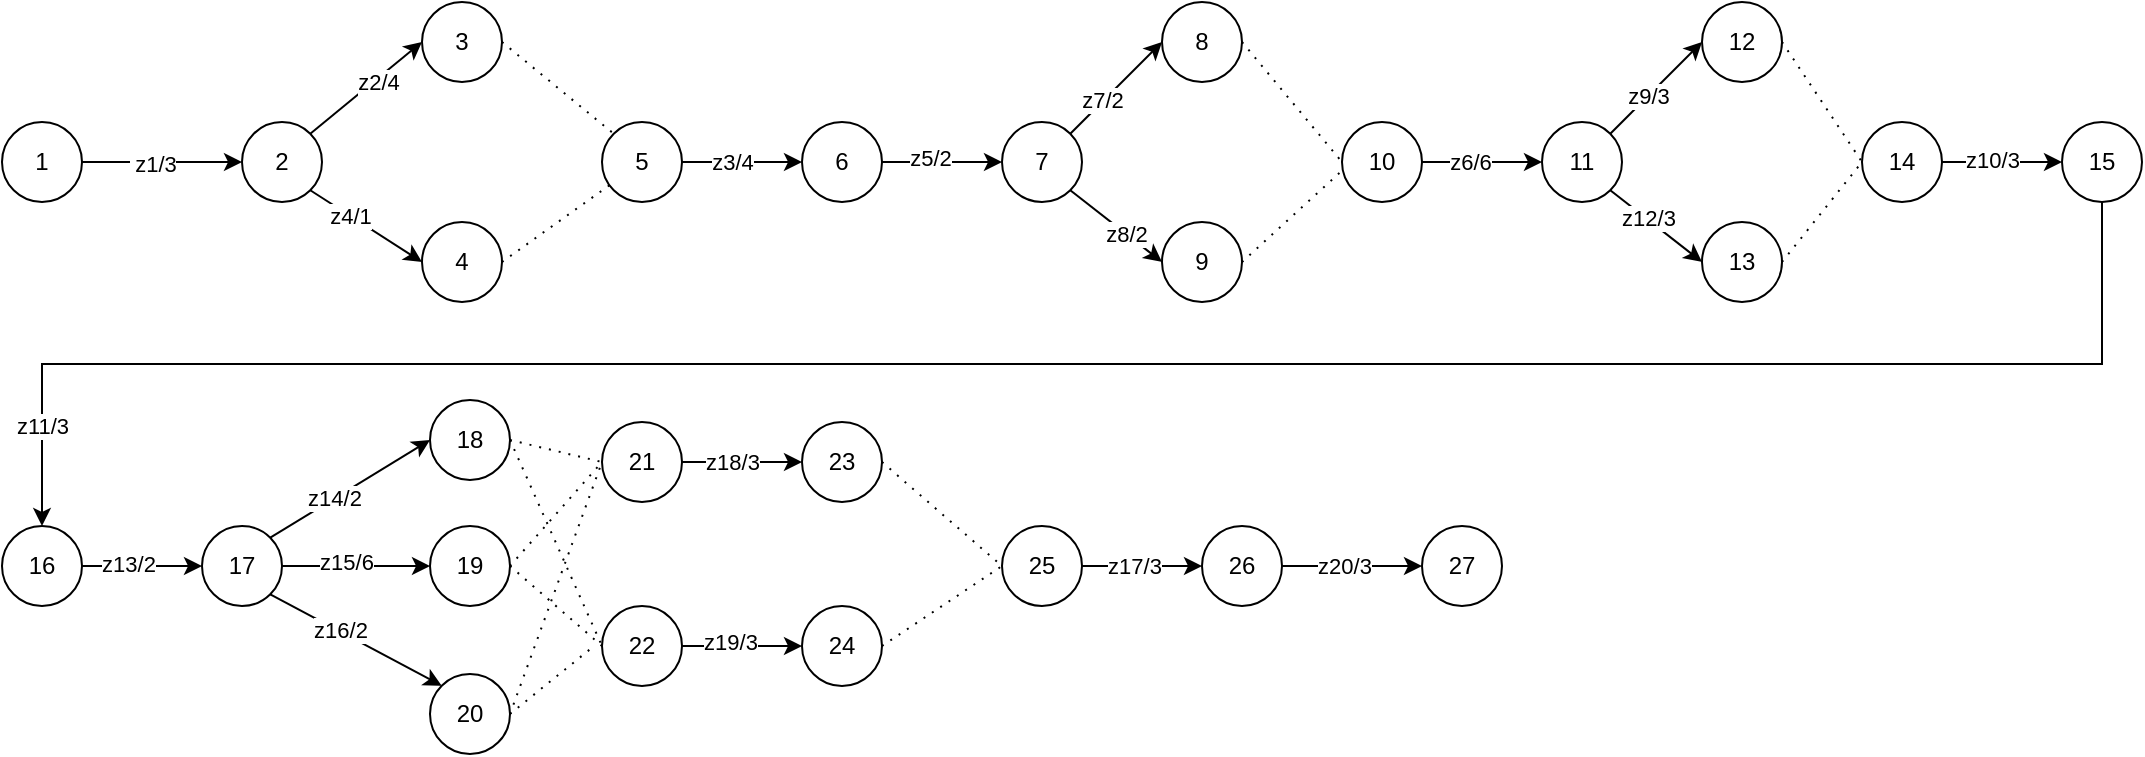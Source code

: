 <mxfile version="21.3.0">
  <diagram name="Page-1" id="YJUfnkwtlab8EU5dvwUo">
    <mxGraphModel dx="1554" dy="846" grid="1" gridSize="10" guides="1" tooltips="1" connect="1" arrows="1" fold="1" page="1" pageScale="1" pageWidth="827" pageHeight="1169" math="0" shadow="0">
      <root>
        <mxCell id="0" />
        <mxCell id="1" parent="0" />
        <mxCell id="fl1EmZzA1rh__hJR12n7-1" value="1" style="ellipse;whiteSpace=wrap;html=1;aspect=fixed;" vertex="1" parent="1">
          <mxGeometry x="180" y="340" width="40" height="40" as="geometry" />
        </mxCell>
        <mxCell id="fl1EmZzA1rh__hJR12n7-33" style="rounded=0;orthogonalLoop=1;jettySize=auto;html=1;exitX=1;exitY=0;exitDx=0;exitDy=0;entryX=0;entryY=0.5;entryDx=0;entryDy=0;" edge="1" parent="1" source="fl1EmZzA1rh__hJR12n7-2" target="fl1EmZzA1rh__hJR12n7-3">
          <mxGeometry relative="1" as="geometry" />
        </mxCell>
        <mxCell id="fl1EmZzA1rh__hJR12n7-68" value="z2/4" style="edgeLabel;html=1;align=center;verticalAlign=middle;resizable=0;points=[];" vertex="1" connectable="0" parent="fl1EmZzA1rh__hJR12n7-33">
          <mxGeometry x="0.171" y="-1" relative="1" as="geometry">
            <mxPoint as="offset" />
          </mxGeometry>
        </mxCell>
        <mxCell id="fl1EmZzA1rh__hJR12n7-35" style="rounded=0;orthogonalLoop=1;jettySize=auto;html=1;exitX=1;exitY=1;exitDx=0;exitDy=0;entryX=0;entryY=0.5;entryDx=0;entryDy=0;" edge="1" parent="1" source="fl1EmZzA1rh__hJR12n7-2" target="fl1EmZzA1rh__hJR12n7-4">
          <mxGeometry relative="1" as="geometry" />
        </mxCell>
        <mxCell id="fl1EmZzA1rh__hJR12n7-69" value="z4/1" style="edgeLabel;html=1;align=center;verticalAlign=middle;resizable=0;points=[];" vertex="1" connectable="0" parent="fl1EmZzA1rh__hJR12n7-35">
          <mxGeometry x="-0.285" relative="1" as="geometry">
            <mxPoint as="offset" />
          </mxGeometry>
        </mxCell>
        <mxCell id="fl1EmZzA1rh__hJR12n7-2" value="2" style="ellipse;whiteSpace=wrap;html=1;aspect=fixed;" vertex="1" parent="1">
          <mxGeometry x="300" y="340" width="40" height="40" as="geometry" />
        </mxCell>
        <mxCell id="fl1EmZzA1rh__hJR12n7-52" style="rounded=0;orthogonalLoop=1;jettySize=auto;html=1;exitX=1;exitY=0.5;exitDx=0;exitDy=0;entryX=0;entryY=0;entryDx=0;entryDy=0;endArrow=none;endFill=0;dashed=1;dashPattern=1 4;" edge="1" parent="1" source="fl1EmZzA1rh__hJR12n7-3" target="fl1EmZzA1rh__hJR12n7-5">
          <mxGeometry relative="1" as="geometry" />
        </mxCell>
        <mxCell id="fl1EmZzA1rh__hJR12n7-3" value="3" style="ellipse;whiteSpace=wrap;html=1;aspect=fixed;" vertex="1" parent="1">
          <mxGeometry x="390" y="280" width="40" height="40" as="geometry" />
        </mxCell>
        <mxCell id="fl1EmZzA1rh__hJR12n7-53" style="rounded=0;orthogonalLoop=1;jettySize=auto;html=1;exitX=1;exitY=0.5;exitDx=0;exitDy=0;dashed=1;dashPattern=1 4;endArrow=none;endFill=0;" edge="1" parent="1" source="fl1EmZzA1rh__hJR12n7-4" target="fl1EmZzA1rh__hJR12n7-5">
          <mxGeometry relative="1" as="geometry" />
        </mxCell>
        <mxCell id="fl1EmZzA1rh__hJR12n7-4" value="4" style="ellipse;whiteSpace=wrap;html=1;aspect=fixed;" vertex="1" parent="1">
          <mxGeometry x="390" y="390" width="40" height="40" as="geometry" />
        </mxCell>
        <mxCell id="fl1EmZzA1rh__hJR12n7-37" style="edgeStyle=orthogonalEdgeStyle;rounded=0;orthogonalLoop=1;jettySize=auto;html=1;exitX=1;exitY=0.5;exitDx=0;exitDy=0;entryX=0;entryY=0.5;entryDx=0;entryDy=0;" edge="1" parent="1" source="fl1EmZzA1rh__hJR12n7-5" target="fl1EmZzA1rh__hJR12n7-6">
          <mxGeometry relative="1" as="geometry" />
        </mxCell>
        <mxCell id="fl1EmZzA1rh__hJR12n7-70" value="z3/4" style="edgeLabel;html=1;align=center;verticalAlign=middle;resizable=0;points=[];" vertex="1" connectable="0" parent="fl1EmZzA1rh__hJR12n7-37">
          <mxGeometry x="-0.186" relative="1" as="geometry">
            <mxPoint as="offset" />
          </mxGeometry>
        </mxCell>
        <mxCell id="fl1EmZzA1rh__hJR12n7-5" value="5" style="ellipse;whiteSpace=wrap;html=1;aspect=fixed;" vertex="1" parent="1">
          <mxGeometry x="480" y="340" width="40" height="40" as="geometry" />
        </mxCell>
        <mxCell id="fl1EmZzA1rh__hJR12n7-38" style="edgeStyle=orthogonalEdgeStyle;rounded=0;orthogonalLoop=1;jettySize=auto;html=1;exitX=1;exitY=0.5;exitDx=0;exitDy=0;entryX=0;entryY=0.5;entryDx=0;entryDy=0;" edge="1" parent="1" source="fl1EmZzA1rh__hJR12n7-6" target="fl1EmZzA1rh__hJR12n7-7">
          <mxGeometry relative="1" as="geometry" />
        </mxCell>
        <mxCell id="fl1EmZzA1rh__hJR12n7-71" value="z5/2" style="edgeLabel;html=1;align=center;verticalAlign=middle;resizable=0;points=[];" vertex="1" connectable="0" parent="fl1EmZzA1rh__hJR12n7-38">
          <mxGeometry x="-0.219" y="2" relative="1" as="geometry">
            <mxPoint as="offset" />
          </mxGeometry>
        </mxCell>
        <mxCell id="fl1EmZzA1rh__hJR12n7-6" value="6" style="ellipse;whiteSpace=wrap;html=1;aspect=fixed;" vertex="1" parent="1">
          <mxGeometry x="580" y="340" width="40" height="40" as="geometry" />
        </mxCell>
        <mxCell id="fl1EmZzA1rh__hJR12n7-39" style="rounded=0;orthogonalLoop=1;jettySize=auto;html=1;exitX=1;exitY=0;exitDx=0;exitDy=0;entryX=0;entryY=0.5;entryDx=0;entryDy=0;" edge="1" parent="1" source="fl1EmZzA1rh__hJR12n7-7" target="fl1EmZzA1rh__hJR12n7-9">
          <mxGeometry relative="1" as="geometry" />
        </mxCell>
        <mxCell id="fl1EmZzA1rh__hJR12n7-72" value="z7/2" style="edgeLabel;html=1;align=center;verticalAlign=middle;resizable=0;points=[];" vertex="1" connectable="0" parent="fl1EmZzA1rh__hJR12n7-39">
          <mxGeometry x="-0.296" y="1" relative="1" as="geometry">
            <mxPoint as="offset" />
          </mxGeometry>
        </mxCell>
        <mxCell id="fl1EmZzA1rh__hJR12n7-40" style="rounded=0;orthogonalLoop=1;jettySize=auto;html=1;exitX=1;exitY=1;exitDx=0;exitDy=0;entryX=0;entryY=0.5;entryDx=0;entryDy=0;" edge="1" parent="1" source="fl1EmZzA1rh__hJR12n7-7" target="fl1EmZzA1rh__hJR12n7-10">
          <mxGeometry relative="1" as="geometry" />
        </mxCell>
        <mxCell id="fl1EmZzA1rh__hJR12n7-73" value="z8/2" style="edgeLabel;html=1;align=center;verticalAlign=middle;resizable=0;points=[];" vertex="1" connectable="0" parent="fl1EmZzA1rh__hJR12n7-40">
          <mxGeometry x="0.181" relative="1" as="geometry">
            <mxPoint as="offset" />
          </mxGeometry>
        </mxCell>
        <mxCell id="fl1EmZzA1rh__hJR12n7-7" value="7" style="ellipse;whiteSpace=wrap;html=1;aspect=fixed;" vertex="1" parent="1">
          <mxGeometry x="680" y="340" width="40" height="40" as="geometry" />
        </mxCell>
        <mxCell id="fl1EmZzA1rh__hJR12n7-8" value="" style="endArrow=classic;html=1;rounded=0;exitX=1;exitY=0.5;exitDx=0;exitDy=0;entryX=0;entryY=0.5;entryDx=0;entryDy=0;" edge="1" parent="1" source="fl1EmZzA1rh__hJR12n7-1" target="fl1EmZzA1rh__hJR12n7-2">
          <mxGeometry width="50" height="50" relative="1" as="geometry">
            <mxPoint x="510" y="530" as="sourcePoint" />
            <mxPoint x="560" y="480" as="targetPoint" />
          </mxGeometry>
        </mxCell>
        <mxCell id="fl1EmZzA1rh__hJR12n7-66" value="&amp;nbsp;z1/3" style="edgeLabel;html=1;align=center;verticalAlign=middle;resizable=0;points=[];" vertex="1" connectable="0" parent="fl1EmZzA1rh__hJR12n7-8">
          <mxGeometry x="-0.132" y="-1" relative="1" as="geometry">
            <mxPoint as="offset" />
          </mxGeometry>
        </mxCell>
        <mxCell id="fl1EmZzA1rh__hJR12n7-54" style="rounded=0;orthogonalLoop=1;jettySize=auto;html=1;exitX=1;exitY=0.5;exitDx=0;exitDy=0;entryX=0;entryY=0.5;entryDx=0;entryDy=0;dashed=1;dashPattern=1 4;endArrow=none;endFill=0;" edge="1" parent="1" source="fl1EmZzA1rh__hJR12n7-9" target="fl1EmZzA1rh__hJR12n7-11">
          <mxGeometry relative="1" as="geometry" />
        </mxCell>
        <mxCell id="fl1EmZzA1rh__hJR12n7-9" value="8" style="ellipse;whiteSpace=wrap;html=1;aspect=fixed;" vertex="1" parent="1">
          <mxGeometry x="760" y="280" width="40" height="40" as="geometry" />
        </mxCell>
        <mxCell id="fl1EmZzA1rh__hJR12n7-55" style="rounded=0;orthogonalLoop=1;jettySize=auto;html=1;exitX=1;exitY=0.5;exitDx=0;exitDy=0;entryX=0.017;entryY=0.592;entryDx=0;entryDy=0;entryPerimeter=0;dashed=1;dashPattern=1 4;endArrow=none;endFill=0;" edge="1" parent="1" source="fl1EmZzA1rh__hJR12n7-10" target="fl1EmZzA1rh__hJR12n7-11">
          <mxGeometry relative="1" as="geometry" />
        </mxCell>
        <mxCell id="fl1EmZzA1rh__hJR12n7-10" value="9" style="ellipse;whiteSpace=wrap;html=1;aspect=fixed;" vertex="1" parent="1">
          <mxGeometry x="760" y="390" width="40" height="40" as="geometry" />
        </mxCell>
        <mxCell id="fl1EmZzA1rh__hJR12n7-41" style="edgeStyle=orthogonalEdgeStyle;rounded=0;orthogonalLoop=1;jettySize=auto;html=1;exitX=1;exitY=0.5;exitDx=0;exitDy=0;entryX=0;entryY=0.5;entryDx=0;entryDy=0;" edge="1" parent="1" source="fl1EmZzA1rh__hJR12n7-11" target="fl1EmZzA1rh__hJR12n7-12">
          <mxGeometry relative="1" as="geometry" />
        </mxCell>
        <mxCell id="fl1EmZzA1rh__hJR12n7-74" value="z6/6" style="edgeLabel;html=1;align=center;verticalAlign=middle;resizable=0;points=[];" vertex="1" connectable="0" parent="fl1EmZzA1rh__hJR12n7-41">
          <mxGeometry x="-0.209" relative="1" as="geometry">
            <mxPoint as="offset" />
          </mxGeometry>
        </mxCell>
        <mxCell id="fl1EmZzA1rh__hJR12n7-11" value="10" style="ellipse;whiteSpace=wrap;html=1;aspect=fixed;" vertex="1" parent="1">
          <mxGeometry x="850" y="340" width="40" height="40" as="geometry" />
        </mxCell>
        <mxCell id="fl1EmZzA1rh__hJR12n7-42" style="rounded=0;orthogonalLoop=1;jettySize=auto;html=1;exitX=1;exitY=0;exitDx=0;exitDy=0;entryX=0;entryY=0.5;entryDx=0;entryDy=0;" edge="1" parent="1" source="fl1EmZzA1rh__hJR12n7-12" target="fl1EmZzA1rh__hJR12n7-13">
          <mxGeometry relative="1" as="geometry" />
        </mxCell>
        <mxCell id="fl1EmZzA1rh__hJR12n7-75" value="z9/3" style="edgeLabel;html=1;align=center;verticalAlign=middle;resizable=0;points=[];" vertex="1" connectable="0" parent="fl1EmZzA1rh__hJR12n7-42">
          <mxGeometry x="-0.162" relative="1" as="geometry">
            <mxPoint as="offset" />
          </mxGeometry>
        </mxCell>
        <mxCell id="fl1EmZzA1rh__hJR12n7-43" style="rounded=0;orthogonalLoop=1;jettySize=auto;html=1;exitX=1;exitY=1;exitDx=0;exitDy=0;entryX=0;entryY=0.5;entryDx=0;entryDy=0;" edge="1" parent="1" source="fl1EmZzA1rh__hJR12n7-12" target="fl1EmZzA1rh__hJR12n7-14">
          <mxGeometry relative="1" as="geometry" />
        </mxCell>
        <mxCell id="fl1EmZzA1rh__hJR12n7-76" value="z12/3" style="edgeLabel;html=1;align=center;verticalAlign=middle;resizable=0;points=[];" vertex="1" connectable="0" parent="fl1EmZzA1rh__hJR12n7-43">
          <mxGeometry x="-0.214" y="1" relative="1" as="geometry">
            <mxPoint as="offset" />
          </mxGeometry>
        </mxCell>
        <mxCell id="fl1EmZzA1rh__hJR12n7-12" value="11" style="ellipse;whiteSpace=wrap;html=1;aspect=fixed;" vertex="1" parent="1">
          <mxGeometry x="950" y="340" width="40" height="40" as="geometry" />
        </mxCell>
        <mxCell id="fl1EmZzA1rh__hJR12n7-56" style="rounded=0;orthogonalLoop=1;jettySize=auto;html=1;exitX=1;exitY=0.5;exitDx=0;exitDy=0;entryX=0;entryY=0.5;entryDx=0;entryDy=0;dashed=1;dashPattern=1 4;endArrow=none;endFill=0;" edge="1" parent="1" source="fl1EmZzA1rh__hJR12n7-13" target="fl1EmZzA1rh__hJR12n7-16">
          <mxGeometry relative="1" as="geometry" />
        </mxCell>
        <mxCell id="fl1EmZzA1rh__hJR12n7-13" value="12" style="ellipse;whiteSpace=wrap;html=1;aspect=fixed;" vertex="1" parent="1">
          <mxGeometry x="1030" y="280" width="40" height="40" as="geometry" />
        </mxCell>
        <mxCell id="fl1EmZzA1rh__hJR12n7-57" style="rounded=0;orthogonalLoop=1;jettySize=auto;html=1;exitX=1;exitY=0.5;exitDx=0;exitDy=0;dashed=1;dashPattern=1 4;endArrow=none;endFill=0;" edge="1" parent="1" source="fl1EmZzA1rh__hJR12n7-14">
          <mxGeometry relative="1" as="geometry">
            <mxPoint x="1110" y="360" as="targetPoint" />
          </mxGeometry>
        </mxCell>
        <mxCell id="fl1EmZzA1rh__hJR12n7-14" value="13" style="ellipse;whiteSpace=wrap;html=1;aspect=fixed;" vertex="1" parent="1">
          <mxGeometry x="1030" y="390" width="40" height="40" as="geometry" />
        </mxCell>
        <mxCell id="fl1EmZzA1rh__hJR12n7-44" style="edgeStyle=orthogonalEdgeStyle;rounded=0;orthogonalLoop=1;jettySize=auto;html=1;exitX=1;exitY=0.5;exitDx=0;exitDy=0;entryX=0;entryY=0.5;entryDx=0;entryDy=0;" edge="1" parent="1" source="fl1EmZzA1rh__hJR12n7-16" target="fl1EmZzA1rh__hJR12n7-17">
          <mxGeometry relative="1" as="geometry" />
        </mxCell>
        <mxCell id="fl1EmZzA1rh__hJR12n7-77" value="z10/3" style="edgeLabel;html=1;align=center;verticalAlign=middle;resizable=0;points=[];" vertex="1" connectable="0" parent="fl1EmZzA1rh__hJR12n7-44">
          <mxGeometry x="-0.163" y="1" relative="1" as="geometry">
            <mxPoint as="offset" />
          </mxGeometry>
        </mxCell>
        <mxCell id="fl1EmZzA1rh__hJR12n7-16" value="14" style="ellipse;whiteSpace=wrap;html=1;aspect=fixed;" vertex="1" parent="1">
          <mxGeometry x="1110" y="340" width="40" height="40" as="geometry" />
        </mxCell>
        <mxCell id="fl1EmZzA1rh__hJR12n7-23" style="edgeStyle=orthogonalEdgeStyle;rounded=0;orthogonalLoop=1;jettySize=auto;html=1;exitX=0.5;exitY=1;exitDx=0;exitDy=0;entryX=0.5;entryY=0;entryDx=0;entryDy=0;" edge="1" parent="1" source="fl1EmZzA1rh__hJR12n7-17" target="fl1EmZzA1rh__hJR12n7-18">
          <mxGeometry relative="1" as="geometry" />
        </mxCell>
        <mxCell id="fl1EmZzA1rh__hJR12n7-78" value="z11/3" style="edgeLabel;html=1;align=center;verticalAlign=middle;resizable=0;points=[];" vertex="1" connectable="0" parent="fl1EmZzA1rh__hJR12n7-23">
          <mxGeometry x="0.916" relative="1" as="geometry">
            <mxPoint as="offset" />
          </mxGeometry>
        </mxCell>
        <mxCell id="fl1EmZzA1rh__hJR12n7-17" value="15" style="ellipse;whiteSpace=wrap;html=1;aspect=fixed;" vertex="1" parent="1">
          <mxGeometry x="1210" y="340" width="40" height="40" as="geometry" />
        </mxCell>
        <mxCell id="fl1EmZzA1rh__hJR12n7-36" style="edgeStyle=orthogonalEdgeStyle;rounded=0;orthogonalLoop=1;jettySize=auto;html=1;exitX=1;exitY=0.5;exitDx=0;exitDy=0;entryX=0;entryY=0.5;entryDx=0;entryDy=0;" edge="1" parent="1" source="fl1EmZzA1rh__hJR12n7-18" target="fl1EmZzA1rh__hJR12n7-19">
          <mxGeometry relative="1" as="geometry" />
        </mxCell>
        <mxCell id="fl1EmZzA1rh__hJR12n7-79" value="z13/2" style="edgeLabel;html=1;align=center;verticalAlign=middle;resizable=0;points=[];" vertex="1" connectable="0" parent="fl1EmZzA1rh__hJR12n7-36">
          <mxGeometry x="-0.248" y="1" relative="1" as="geometry">
            <mxPoint as="offset" />
          </mxGeometry>
        </mxCell>
        <mxCell id="fl1EmZzA1rh__hJR12n7-18" value="16" style="ellipse;whiteSpace=wrap;html=1;aspect=fixed;" vertex="1" parent="1">
          <mxGeometry x="180" y="542" width="40" height="40" as="geometry" />
        </mxCell>
        <mxCell id="fl1EmZzA1rh__hJR12n7-45" style="rounded=0;orthogonalLoop=1;jettySize=auto;html=1;exitX=1;exitY=0;exitDx=0;exitDy=0;entryX=0;entryY=0.5;entryDx=0;entryDy=0;" edge="1" parent="1" source="fl1EmZzA1rh__hJR12n7-19" target="fl1EmZzA1rh__hJR12n7-20">
          <mxGeometry relative="1" as="geometry" />
        </mxCell>
        <mxCell id="fl1EmZzA1rh__hJR12n7-80" value="z14/2" style="edgeLabel;html=1;align=center;verticalAlign=middle;resizable=0;points=[];" vertex="1" connectable="0" parent="fl1EmZzA1rh__hJR12n7-45">
          <mxGeometry x="-0.199" y="1" relative="1" as="geometry">
            <mxPoint as="offset" />
          </mxGeometry>
        </mxCell>
        <mxCell id="fl1EmZzA1rh__hJR12n7-46" style="rounded=0;orthogonalLoop=1;jettySize=auto;html=1;exitX=1;exitY=0.5;exitDx=0;exitDy=0;entryX=0;entryY=0.5;entryDx=0;entryDy=0;" edge="1" parent="1" source="fl1EmZzA1rh__hJR12n7-19" target="fl1EmZzA1rh__hJR12n7-21">
          <mxGeometry relative="1" as="geometry" />
        </mxCell>
        <mxCell id="fl1EmZzA1rh__hJR12n7-81" value="z15/6" style="edgeLabel;html=1;align=center;verticalAlign=middle;resizable=0;points=[];" vertex="1" connectable="0" parent="fl1EmZzA1rh__hJR12n7-46">
          <mxGeometry x="-0.135" y="2" relative="1" as="geometry">
            <mxPoint as="offset" />
          </mxGeometry>
        </mxCell>
        <mxCell id="fl1EmZzA1rh__hJR12n7-47" style="rounded=0;orthogonalLoop=1;jettySize=auto;html=1;exitX=1;exitY=1;exitDx=0;exitDy=0;entryX=0;entryY=0;entryDx=0;entryDy=0;" edge="1" parent="1" source="fl1EmZzA1rh__hJR12n7-19" target="fl1EmZzA1rh__hJR12n7-22">
          <mxGeometry relative="1" as="geometry" />
        </mxCell>
        <mxCell id="fl1EmZzA1rh__hJR12n7-82" value="z16/2" style="edgeLabel;html=1;align=center;verticalAlign=middle;resizable=0;points=[];" vertex="1" connectable="0" parent="fl1EmZzA1rh__hJR12n7-47">
          <mxGeometry x="-0.205" y="1" relative="1" as="geometry">
            <mxPoint as="offset" />
          </mxGeometry>
        </mxCell>
        <mxCell id="fl1EmZzA1rh__hJR12n7-19" value="17" style="ellipse;whiteSpace=wrap;html=1;aspect=fixed;" vertex="1" parent="1">
          <mxGeometry x="280" y="542" width="40" height="40" as="geometry" />
        </mxCell>
        <mxCell id="fl1EmZzA1rh__hJR12n7-58" style="rounded=0;orthogonalLoop=1;jettySize=auto;html=1;exitX=1;exitY=0.5;exitDx=0;exitDy=0;entryX=0;entryY=0.5;entryDx=0;entryDy=0;dashed=1;dashPattern=1 4;endArrow=none;endFill=0;" edge="1" parent="1" source="fl1EmZzA1rh__hJR12n7-20" target="fl1EmZzA1rh__hJR12n7-24">
          <mxGeometry relative="1" as="geometry" />
        </mxCell>
        <mxCell id="fl1EmZzA1rh__hJR12n7-59" style="rounded=0;orthogonalLoop=1;jettySize=auto;html=1;exitX=1;exitY=0.5;exitDx=0;exitDy=0;entryX=0;entryY=0.5;entryDx=0;entryDy=0;dashed=1;dashPattern=1 4;endArrow=none;endFill=0;" edge="1" parent="1" source="fl1EmZzA1rh__hJR12n7-20" target="fl1EmZzA1rh__hJR12n7-25">
          <mxGeometry relative="1" as="geometry" />
        </mxCell>
        <mxCell id="fl1EmZzA1rh__hJR12n7-20" value="18" style="ellipse;whiteSpace=wrap;html=1;aspect=fixed;" vertex="1" parent="1">
          <mxGeometry x="394" y="479" width="40" height="40" as="geometry" />
        </mxCell>
        <mxCell id="fl1EmZzA1rh__hJR12n7-60" style="rounded=0;orthogonalLoop=1;jettySize=auto;html=1;exitX=1;exitY=0.5;exitDx=0;exitDy=0;entryX=0;entryY=0.5;entryDx=0;entryDy=0;dashed=1;dashPattern=1 4;endArrow=none;endFill=0;" edge="1" parent="1" source="fl1EmZzA1rh__hJR12n7-21" target="fl1EmZzA1rh__hJR12n7-24">
          <mxGeometry relative="1" as="geometry" />
        </mxCell>
        <mxCell id="fl1EmZzA1rh__hJR12n7-61" style="rounded=0;orthogonalLoop=1;jettySize=auto;html=1;exitX=1;exitY=0.5;exitDx=0;exitDy=0;entryX=0;entryY=0.5;entryDx=0;entryDy=0;dashed=1;dashPattern=1 4;endArrow=none;endFill=0;" edge="1" parent="1" source="fl1EmZzA1rh__hJR12n7-21" target="fl1EmZzA1rh__hJR12n7-25">
          <mxGeometry relative="1" as="geometry" />
        </mxCell>
        <mxCell id="fl1EmZzA1rh__hJR12n7-21" value="19" style="ellipse;whiteSpace=wrap;html=1;aspect=fixed;" vertex="1" parent="1">
          <mxGeometry x="394" y="542" width="40" height="40" as="geometry" />
        </mxCell>
        <mxCell id="fl1EmZzA1rh__hJR12n7-62" style="rounded=0;orthogonalLoop=1;jettySize=auto;html=1;exitX=1;exitY=0.5;exitDx=0;exitDy=0;entryX=-0.088;entryY=0.491;entryDx=0;entryDy=0;entryPerimeter=0;dashed=1;dashPattern=1 4;endArrow=none;endFill=0;" edge="1" parent="1" source="fl1EmZzA1rh__hJR12n7-22" target="fl1EmZzA1rh__hJR12n7-25">
          <mxGeometry relative="1" as="geometry" />
        </mxCell>
        <mxCell id="fl1EmZzA1rh__hJR12n7-63" style="rounded=0;orthogonalLoop=1;jettySize=auto;html=1;exitX=1;exitY=0.5;exitDx=0;exitDy=0;entryX=0;entryY=0.5;entryDx=0;entryDy=0;dashed=1;dashPattern=1 4;endArrow=none;endFill=0;" edge="1" parent="1" source="fl1EmZzA1rh__hJR12n7-22" target="fl1EmZzA1rh__hJR12n7-24">
          <mxGeometry relative="1" as="geometry" />
        </mxCell>
        <mxCell id="fl1EmZzA1rh__hJR12n7-22" value="20" style="ellipse;whiteSpace=wrap;html=1;aspect=fixed;" vertex="1" parent="1">
          <mxGeometry x="394" y="616" width="40" height="40" as="geometry" />
        </mxCell>
        <mxCell id="fl1EmZzA1rh__hJR12n7-48" style="edgeStyle=orthogonalEdgeStyle;rounded=0;orthogonalLoop=1;jettySize=auto;html=1;exitX=1;exitY=0.5;exitDx=0;exitDy=0;entryX=0;entryY=0.5;entryDx=0;entryDy=0;" edge="1" parent="1" source="fl1EmZzA1rh__hJR12n7-24" target="fl1EmZzA1rh__hJR12n7-26">
          <mxGeometry relative="1" as="geometry" />
        </mxCell>
        <mxCell id="fl1EmZzA1rh__hJR12n7-83" value="z18/3" style="edgeLabel;html=1;align=center;verticalAlign=middle;resizable=0;points=[];" vertex="1" connectable="0" parent="fl1EmZzA1rh__hJR12n7-48">
          <mxGeometry x="-0.171" relative="1" as="geometry">
            <mxPoint as="offset" />
          </mxGeometry>
        </mxCell>
        <mxCell id="fl1EmZzA1rh__hJR12n7-24" value="21" style="ellipse;whiteSpace=wrap;html=1;aspect=fixed;" vertex="1" parent="1">
          <mxGeometry x="480" y="490" width="40" height="40" as="geometry" />
        </mxCell>
        <mxCell id="fl1EmZzA1rh__hJR12n7-49" style="edgeStyle=orthogonalEdgeStyle;rounded=0;orthogonalLoop=1;jettySize=auto;html=1;exitX=1;exitY=0.5;exitDx=0;exitDy=0;entryX=0;entryY=0.5;entryDx=0;entryDy=0;" edge="1" parent="1" source="fl1EmZzA1rh__hJR12n7-25" target="fl1EmZzA1rh__hJR12n7-27">
          <mxGeometry relative="1" as="geometry" />
        </mxCell>
        <mxCell id="fl1EmZzA1rh__hJR12n7-84" value="z19/3" style="edgeLabel;html=1;align=center;verticalAlign=middle;resizable=0;points=[];" vertex="1" connectable="0" parent="fl1EmZzA1rh__hJR12n7-49">
          <mxGeometry x="-0.192" y="2" relative="1" as="geometry">
            <mxPoint as="offset" />
          </mxGeometry>
        </mxCell>
        <mxCell id="fl1EmZzA1rh__hJR12n7-25" value="22" style="ellipse;whiteSpace=wrap;html=1;aspect=fixed;" vertex="1" parent="1">
          <mxGeometry x="480" y="582" width="40" height="40" as="geometry" />
        </mxCell>
        <mxCell id="fl1EmZzA1rh__hJR12n7-64" style="rounded=0;orthogonalLoop=1;jettySize=auto;html=1;exitX=1;exitY=0.5;exitDx=0;exitDy=0;entryX=0;entryY=0.5;entryDx=0;entryDy=0;dashed=1;dashPattern=1 4;endArrow=none;endFill=0;" edge="1" parent="1" source="fl1EmZzA1rh__hJR12n7-26" target="fl1EmZzA1rh__hJR12n7-28">
          <mxGeometry relative="1" as="geometry" />
        </mxCell>
        <mxCell id="fl1EmZzA1rh__hJR12n7-26" value="23" style="ellipse;whiteSpace=wrap;html=1;aspect=fixed;" vertex="1" parent="1">
          <mxGeometry x="580" y="490" width="40" height="40" as="geometry" />
        </mxCell>
        <mxCell id="fl1EmZzA1rh__hJR12n7-65" style="rounded=0;orthogonalLoop=1;jettySize=auto;html=1;exitX=1;exitY=0.5;exitDx=0;exitDy=0;entryX=0;entryY=0.5;entryDx=0;entryDy=0;dashed=1;dashPattern=1 4;endArrow=none;endFill=0;" edge="1" parent="1" source="fl1EmZzA1rh__hJR12n7-27" target="fl1EmZzA1rh__hJR12n7-28">
          <mxGeometry relative="1" as="geometry" />
        </mxCell>
        <mxCell id="fl1EmZzA1rh__hJR12n7-27" value="24" style="ellipse;whiteSpace=wrap;html=1;aspect=fixed;" vertex="1" parent="1">
          <mxGeometry x="580" y="582" width="40" height="40" as="geometry" />
        </mxCell>
        <mxCell id="fl1EmZzA1rh__hJR12n7-50" style="edgeStyle=orthogonalEdgeStyle;rounded=0;orthogonalLoop=1;jettySize=auto;html=1;exitX=1;exitY=0.5;exitDx=0;exitDy=0;entryX=0;entryY=0.5;entryDx=0;entryDy=0;" edge="1" parent="1" source="fl1EmZzA1rh__hJR12n7-28" target="fl1EmZzA1rh__hJR12n7-29">
          <mxGeometry relative="1" as="geometry" />
        </mxCell>
        <mxCell id="fl1EmZzA1rh__hJR12n7-85" value="z17/3" style="edgeLabel;html=1;align=center;verticalAlign=middle;resizable=0;points=[];" vertex="1" connectable="0" parent="fl1EmZzA1rh__hJR12n7-50">
          <mxGeometry x="-0.148" relative="1" as="geometry">
            <mxPoint as="offset" />
          </mxGeometry>
        </mxCell>
        <mxCell id="fl1EmZzA1rh__hJR12n7-28" value="25" style="ellipse;whiteSpace=wrap;html=1;aspect=fixed;" vertex="1" parent="1">
          <mxGeometry x="680" y="542" width="40" height="40" as="geometry" />
        </mxCell>
        <mxCell id="fl1EmZzA1rh__hJR12n7-51" style="edgeStyle=orthogonalEdgeStyle;rounded=0;orthogonalLoop=1;jettySize=auto;html=1;exitX=1;exitY=0.5;exitDx=0;exitDy=0;entryX=0;entryY=0.5;entryDx=0;entryDy=0;" edge="1" parent="1" source="fl1EmZzA1rh__hJR12n7-29" target="fl1EmZzA1rh__hJR12n7-31">
          <mxGeometry relative="1" as="geometry" />
        </mxCell>
        <mxCell id="fl1EmZzA1rh__hJR12n7-86" value="z20/3" style="edgeLabel;html=1;align=center;verticalAlign=middle;resizable=0;points=[];" vertex="1" connectable="0" parent="fl1EmZzA1rh__hJR12n7-51">
          <mxGeometry x="-0.132" relative="1" as="geometry">
            <mxPoint as="offset" />
          </mxGeometry>
        </mxCell>
        <mxCell id="fl1EmZzA1rh__hJR12n7-29" value="26" style="ellipse;whiteSpace=wrap;html=1;aspect=fixed;" vertex="1" parent="1">
          <mxGeometry x="780" y="542" width="40" height="40" as="geometry" />
        </mxCell>
        <mxCell id="fl1EmZzA1rh__hJR12n7-30" style="edgeStyle=orthogonalEdgeStyle;rounded=0;orthogonalLoop=1;jettySize=auto;html=1;exitX=0.5;exitY=1;exitDx=0;exitDy=0;" edge="1" parent="1" source="fl1EmZzA1rh__hJR12n7-25" target="fl1EmZzA1rh__hJR12n7-25">
          <mxGeometry relative="1" as="geometry" />
        </mxCell>
        <mxCell id="fl1EmZzA1rh__hJR12n7-31" value="27" style="ellipse;whiteSpace=wrap;html=1;aspect=fixed;" vertex="1" parent="1">
          <mxGeometry x="890" y="542" width="40" height="40" as="geometry" />
        </mxCell>
      </root>
    </mxGraphModel>
  </diagram>
</mxfile>
